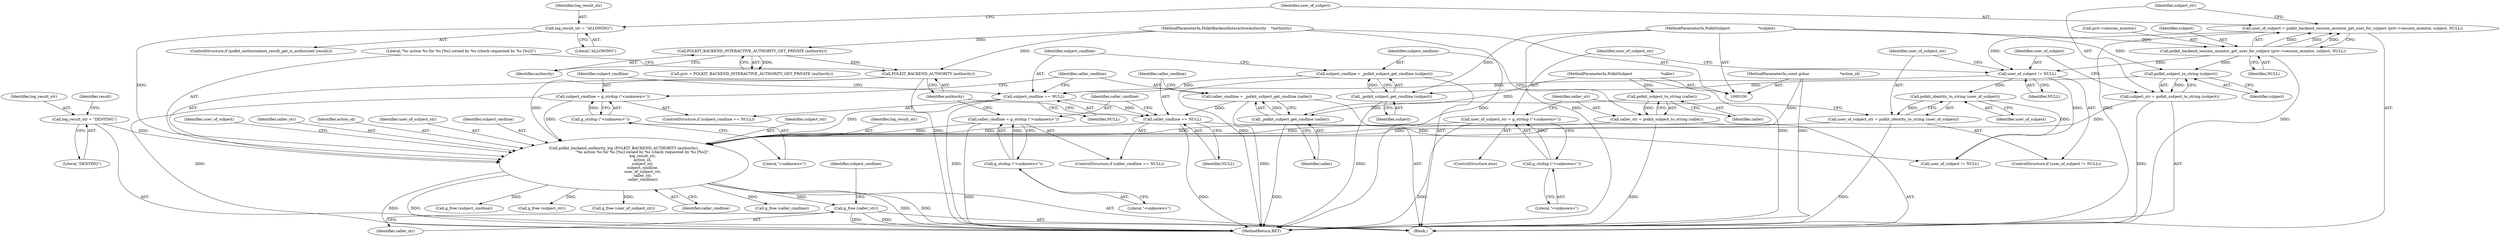 digraph "0_polkit_bc7ffad53643a9c80231fc41f5582d6a8931c32c@API" {
"1000202" [label="(Call,g_free (caller_str))"];
"1000181" [label="(Call,polkit_backend_authority_log (POLKIT_BACKEND_AUTHORITY (authority),\n                                \"%s action %s for %s [%s] owned by %s (check requested by %s [%s])\",\n                                log_result_str,\n                                action_id,\n                                subject_str,\n                                subject_cmdline,\n                                user_of_subject_str,\n                                caller_str,\n                                caller_cmdline))"];
"1000182" [label="(Call,POLKIT_BACKEND_AUTHORITY (authority))"];
"1000117" [label="(Call,POLKIT_BACKEND_INTERACTIVE_AUTHORITY_GET_PRIVATE (authority))"];
"1000101" [label="(MethodParameterIn,PolkitBackendInteractiveAuthority    *authority)"];
"1000125" [label="(Call,log_result_str = \"ALLOWING\")"];
"1000119" [label="(Call,log_result_str = \"DENYING\")"];
"1000102" [label="(MethodParameterIn,const gchar                          *action_id)"];
"1000136" [label="(Call,subject_str = polkit_subject_to_string (subject))"];
"1000138" [label="(Call,polkit_subject_to_string (subject))"];
"1000130" [label="(Call,polkit_backend_session_monitor_get_user_for_subject (priv->session_monitor, subject, NULL))"];
"1000103" [label="(MethodParameterIn,PolkitSubject                        *subject)"];
"1000165" [label="(Call,subject_cmdline = g_strdup (\"<unknown>\"))"];
"1000167" [label="(Call,g_strdup (\"<unknown>\"))"];
"1000162" [label="(Call,subject_cmdline == NULL)"];
"1000157" [label="(Call,subject_cmdline = _polkit_subject_get_cmdline (subject))"];
"1000159" [label="(Call,_polkit_subject_get_cmdline (subject))"];
"1000141" [label="(Call,user_of_subject != NULL)"];
"1000128" [label="(Call,user_of_subject = polkit_backend_session_monitor_get_user_for_subject (priv->session_monitor, subject, NULL))"];
"1000144" [label="(Call,user_of_subject_str = polkit_identity_to_string (user_of_subject))"];
"1000146" [label="(Call,polkit_identity_to_string (user_of_subject))"];
"1000149" [label="(Call,user_of_subject_str = g_strdup (\"<unknown>\"))"];
"1000151" [label="(Call,g_strdup (\"<unknown>\"))"];
"1000153" [label="(Call,caller_str = polkit_subject_to_string (caller))"];
"1000155" [label="(Call,polkit_subject_to_string (caller))"];
"1000104" [label="(MethodParameterIn,PolkitSubject                        *caller)"];
"1000177" [label="(Call,caller_cmdline = g_strdup (\"<unknown>\"))"];
"1000179" [label="(Call,g_strdup (\"<unknown>\"))"];
"1000174" [label="(Call,caller_cmdline == NULL)"];
"1000169" [label="(Call,caller_cmdline = _polkit_subject_get_cmdline (caller))"];
"1000171" [label="(Call,_polkit_subject_get_cmdline (caller))"];
"1000167" [label="(Call,g_strdup (\"<unknown>\"))"];
"1000183" [label="(Identifier,authority)"];
"1000173" [label="(ControlStructure,if (caller_cmdline == NULL))"];
"1000179" [label="(Call,g_strdup (\"<unknown>\"))"];
"1000168" [label="(Literal,\"<unknown>\")"];
"1000169" [label="(Call,caller_cmdline = _polkit_subject_get_cmdline (caller))"];
"1000137" [label="(Identifier,subject_str)"];
"1000159" [label="(Call,_polkit_subject_get_cmdline (subject))"];
"1000141" [label="(Call,user_of_subject != NULL)"];
"1000143" [label="(Identifier,NULL)"];
"1000191" [label="(Identifier,caller_cmdline)"];
"1000150" [label="(Identifier,user_of_subject_str)"];
"1000156" [label="(Identifier,caller)"];
"1000101" [label="(MethodParameterIn,PolkitBackendInteractiveAuthority    *authority)"];
"1000140" [label="(ControlStructure,if (user_of_subject != NULL))"];
"1000130" [label="(Call,polkit_backend_session_monitor_get_user_for_subject (priv->session_monitor, subject, NULL))"];
"1000162" [label="(Call,subject_cmdline == NULL)"];
"1000206" [label="(Call,g_free (caller_cmdline))"];
"1000187" [label="(Identifier,subject_str)"];
"1000185" [label="(Identifier,log_result_str)"];
"1000157" [label="(Call,subject_cmdline = _polkit_subject_get_cmdline (subject))"];
"1000139" [label="(Identifier,subject)"];
"1000147" [label="(Identifier,user_of_subject)"];
"1000144" [label="(Call,user_of_subject_str = polkit_identity_to_string (user_of_subject))"];
"1000178" [label="(Identifier,caller_cmdline)"];
"1000129" [label="(Identifier,user_of_subject)"];
"1000193" [label="(Call,user_of_subject != NULL)"];
"1000131" [label="(Call,priv->session_monitor)"];
"1000117" [label="(Call,POLKIT_BACKEND_INTERACTIVE_AUTHORITY_GET_PRIVATE (authority))"];
"1000120" [label="(Identifier,log_result_str)"];
"1000175" [label="(Identifier,caller_cmdline)"];
"1000106" [label="(Block,)"];
"1000194" [label="(Identifier,user_of_subject)"];
"1000171" [label="(Call,_polkit_subject_get_cmdline (caller))"];
"1000163" [label="(Identifier,subject_cmdline)"];
"1000190" [label="(Identifier,caller_str)"];
"1000181" [label="(Call,polkit_backend_authority_log (POLKIT_BACKEND_AUTHORITY (authority),\n                                \"%s action %s for %s [%s] owned by %s (check requested by %s [%s])\",\n                                log_result_str,\n                                action_id,\n                                subject_str,\n                                subject_cmdline,\n                                user_of_subject_str,\n                                caller_str,\n                                caller_cmdline))"];
"1000134" [label="(Identifier,subject)"];
"1000128" [label="(Call,user_of_subject = polkit_backend_session_monitor_get_user_for_subject (priv->session_monitor, subject, NULL))"];
"1000126" [label="(Identifier,log_result_str)"];
"1000202" [label="(Call,g_free (caller_str))"];
"1000186" [label="(Identifier,action_id)"];
"1000119" [label="(Call,log_result_str = \"DENYING\")"];
"1000148" [label="(ControlStructure,else)"];
"1000208" [label="(MethodReturn,RET)"];
"1000138" [label="(Call,polkit_subject_to_string (subject))"];
"1000145" [label="(Identifier,user_of_subject_str)"];
"1000103" [label="(MethodParameterIn,PolkitSubject                        *subject)"];
"1000151" [label="(Call,g_strdup (\"<unknown>\"))"];
"1000102" [label="(MethodParameterIn,const gchar                          *action_id)"];
"1000189" [label="(Identifier,user_of_subject_str)"];
"1000118" [label="(Identifier,authority)"];
"1000136" [label="(Call,subject_str = polkit_subject_to_string (subject))"];
"1000166" [label="(Identifier,subject_cmdline)"];
"1000135" [label="(Identifier,NULL)"];
"1000154" [label="(Identifier,caller_str)"];
"1000177" [label="(Call,caller_cmdline = g_strdup (\"<unknown>\"))"];
"1000122" [label="(ControlStructure,if (polkit_authorization_result_get_is_authorized (result)))"];
"1000170" [label="(Identifier,caller_cmdline)"];
"1000164" [label="(Identifier,NULL)"];
"1000180" [label="(Literal,\"<unknown>\")"];
"1000146" [label="(Call,polkit_identity_to_string (user_of_subject))"];
"1000205" [label="(Identifier,subject_cmdline)"];
"1000161" [label="(ControlStructure,if (subject_cmdline == NULL))"];
"1000204" [label="(Call,g_free (subject_cmdline))"];
"1000104" [label="(MethodParameterIn,PolkitSubject                        *caller)"];
"1000203" [label="(Identifier,caller_str)"];
"1000172" [label="(Identifier,caller)"];
"1000155" [label="(Call,polkit_subject_to_string (caller))"];
"1000153" [label="(Call,caller_str = polkit_subject_to_string (caller))"];
"1000152" [label="(Literal,\"<unknown>\")"];
"1000198" [label="(Call,g_free (subject_str))"];
"1000174" [label="(Call,caller_cmdline == NULL)"];
"1000125" [label="(Call,log_result_str = \"ALLOWING\")"];
"1000115" [label="(Call,priv = POLKIT_BACKEND_INTERACTIVE_AUTHORITY_GET_PRIVATE (authority))"];
"1000121" [label="(Literal,\"DENYING\")"];
"1000160" [label="(Identifier,subject)"];
"1000176" [label="(Identifier,NULL)"];
"1000127" [label="(Literal,\"ALLOWING\")"];
"1000165" [label="(Call,subject_cmdline = g_strdup (\"<unknown>\"))"];
"1000188" [label="(Identifier,subject_cmdline)"];
"1000158" [label="(Identifier,subject_cmdline)"];
"1000200" [label="(Call,g_free (user_of_subject_str))"];
"1000149" [label="(Call,user_of_subject_str = g_strdup (\"<unknown>\"))"];
"1000142" [label="(Identifier,user_of_subject)"];
"1000182" [label="(Call,POLKIT_BACKEND_AUTHORITY (authority))"];
"1000124" [label="(Identifier,result)"];
"1000184" [label="(Literal,\"%s action %s for %s [%s] owned by %s (check requested by %s [%s])\")"];
"1000202" -> "1000106"  [label="AST: "];
"1000202" -> "1000203"  [label="CFG: "];
"1000203" -> "1000202"  [label="AST: "];
"1000205" -> "1000202"  [label="CFG: "];
"1000202" -> "1000208"  [label="DDG: "];
"1000202" -> "1000208"  [label="DDG: "];
"1000181" -> "1000202"  [label="DDG: "];
"1000181" -> "1000106"  [label="AST: "];
"1000181" -> "1000191"  [label="CFG: "];
"1000182" -> "1000181"  [label="AST: "];
"1000184" -> "1000181"  [label="AST: "];
"1000185" -> "1000181"  [label="AST: "];
"1000186" -> "1000181"  [label="AST: "];
"1000187" -> "1000181"  [label="AST: "];
"1000188" -> "1000181"  [label="AST: "];
"1000189" -> "1000181"  [label="AST: "];
"1000190" -> "1000181"  [label="AST: "];
"1000191" -> "1000181"  [label="AST: "];
"1000194" -> "1000181"  [label="CFG: "];
"1000181" -> "1000208"  [label="DDG: "];
"1000181" -> "1000208"  [label="DDG: "];
"1000181" -> "1000208"  [label="DDG: "];
"1000181" -> "1000208"  [label="DDG: "];
"1000182" -> "1000181"  [label="DDG: "];
"1000125" -> "1000181"  [label="DDG: "];
"1000119" -> "1000181"  [label="DDG: "];
"1000102" -> "1000181"  [label="DDG: "];
"1000136" -> "1000181"  [label="DDG: "];
"1000165" -> "1000181"  [label="DDG: "];
"1000162" -> "1000181"  [label="DDG: "];
"1000144" -> "1000181"  [label="DDG: "];
"1000149" -> "1000181"  [label="DDG: "];
"1000153" -> "1000181"  [label="DDG: "];
"1000177" -> "1000181"  [label="DDG: "];
"1000174" -> "1000181"  [label="DDG: "];
"1000181" -> "1000198"  [label="DDG: "];
"1000181" -> "1000200"  [label="DDG: "];
"1000181" -> "1000204"  [label="DDG: "];
"1000181" -> "1000206"  [label="DDG: "];
"1000182" -> "1000183"  [label="CFG: "];
"1000183" -> "1000182"  [label="AST: "];
"1000184" -> "1000182"  [label="CFG: "];
"1000182" -> "1000208"  [label="DDG: "];
"1000117" -> "1000182"  [label="DDG: "];
"1000101" -> "1000182"  [label="DDG: "];
"1000117" -> "1000115"  [label="AST: "];
"1000117" -> "1000118"  [label="CFG: "];
"1000118" -> "1000117"  [label="AST: "];
"1000115" -> "1000117"  [label="CFG: "];
"1000117" -> "1000115"  [label="DDG: "];
"1000101" -> "1000117"  [label="DDG: "];
"1000101" -> "1000100"  [label="AST: "];
"1000101" -> "1000208"  [label="DDG: "];
"1000125" -> "1000122"  [label="AST: "];
"1000125" -> "1000127"  [label="CFG: "];
"1000126" -> "1000125"  [label="AST: "];
"1000127" -> "1000125"  [label="AST: "];
"1000129" -> "1000125"  [label="CFG: "];
"1000119" -> "1000106"  [label="AST: "];
"1000119" -> "1000121"  [label="CFG: "];
"1000120" -> "1000119"  [label="AST: "];
"1000121" -> "1000119"  [label="AST: "];
"1000124" -> "1000119"  [label="CFG: "];
"1000102" -> "1000100"  [label="AST: "];
"1000102" -> "1000208"  [label="DDG: "];
"1000136" -> "1000106"  [label="AST: "];
"1000136" -> "1000138"  [label="CFG: "];
"1000137" -> "1000136"  [label="AST: "];
"1000138" -> "1000136"  [label="AST: "];
"1000142" -> "1000136"  [label="CFG: "];
"1000136" -> "1000208"  [label="DDG: "];
"1000138" -> "1000136"  [label="DDG: "];
"1000138" -> "1000139"  [label="CFG: "];
"1000139" -> "1000138"  [label="AST: "];
"1000130" -> "1000138"  [label="DDG: "];
"1000103" -> "1000138"  [label="DDG: "];
"1000138" -> "1000159"  [label="DDG: "];
"1000130" -> "1000128"  [label="AST: "];
"1000130" -> "1000135"  [label="CFG: "];
"1000131" -> "1000130"  [label="AST: "];
"1000134" -> "1000130"  [label="AST: "];
"1000135" -> "1000130"  [label="AST: "];
"1000128" -> "1000130"  [label="CFG: "];
"1000130" -> "1000208"  [label="DDG: "];
"1000130" -> "1000128"  [label="DDG: "];
"1000130" -> "1000128"  [label="DDG: "];
"1000130" -> "1000128"  [label="DDG: "];
"1000103" -> "1000130"  [label="DDG: "];
"1000130" -> "1000141"  [label="DDG: "];
"1000103" -> "1000100"  [label="AST: "];
"1000103" -> "1000208"  [label="DDG: "];
"1000103" -> "1000159"  [label="DDG: "];
"1000165" -> "1000161"  [label="AST: "];
"1000165" -> "1000167"  [label="CFG: "];
"1000166" -> "1000165"  [label="AST: "];
"1000167" -> "1000165"  [label="AST: "];
"1000170" -> "1000165"  [label="CFG: "];
"1000165" -> "1000208"  [label="DDG: "];
"1000167" -> "1000165"  [label="DDG: "];
"1000167" -> "1000168"  [label="CFG: "];
"1000168" -> "1000167"  [label="AST: "];
"1000162" -> "1000161"  [label="AST: "];
"1000162" -> "1000164"  [label="CFG: "];
"1000163" -> "1000162"  [label="AST: "];
"1000164" -> "1000162"  [label="AST: "];
"1000166" -> "1000162"  [label="CFG: "];
"1000170" -> "1000162"  [label="CFG: "];
"1000162" -> "1000208"  [label="DDG: "];
"1000157" -> "1000162"  [label="DDG: "];
"1000141" -> "1000162"  [label="DDG: "];
"1000162" -> "1000174"  [label="DDG: "];
"1000157" -> "1000106"  [label="AST: "];
"1000157" -> "1000159"  [label="CFG: "];
"1000158" -> "1000157"  [label="AST: "];
"1000159" -> "1000157"  [label="AST: "];
"1000163" -> "1000157"  [label="CFG: "];
"1000157" -> "1000208"  [label="DDG: "];
"1000159" -> "1000157"  [label="DDG: "];
"1000159" -> "1000160"  [label="CFG: "];
"1000160" -> "1000159"  [label="AST: "];
"1000159" -> "1000208"  [label="DDG: "];
"1000141" -> "1000140"  [label="AST: "];
"1000141" -> "1000143"  [label="CFG: "];
"1000142" -> "1000141"  [label="AST: "];
"1000143" -> "1000141"  [label="AST: "];
"1000145" -> "1000141"  [label="CFG: "];
"1000150" -> "1000141"  [label="CFG: "];
"1000128" -> "1000141"  [label="DDG: "];
"1000141" -> "1000146"  [label="DDG: "];
"1000141" -> "1000193"  [label="DDG: "];
"1000128" -> "1000106"  [label="AST: "];
"1000129" -> "1000128"  [label="AST: "];
"1000137" -> "1000128"  [label="CFG: "];
"1000128" -> "1000208"  [label="DDG: "];
"1000144" -> "1000140"  [label="AST: "];
"1000144" -> "1000146"  [label="CFG: "];
"1000145" -> "1000144"  [label="AST: "];
"1000146" -> "1000144"  [label="AST: "];
"1000154" -> "1000144"  [label="CFG: "];
"1000144" -> "1000208"  [label="DDG: "];
"1000146" -> "1000144"  [label="DDG: "];
"1000146" -> "1000147"  [label="CFG: "];
"1000147" -> "1000146"  [label="AST: "];
"1000146" -> "1000193"  [label="DDG: "];
"1000149" -> "1000148"  [label="AST: "];
"1000149" -> "1000151"  [label="CFG: "];
"1000150" -> "1000149"  [label="AST: "];
"1000151" -> "1000149"  [label="AST: "];
"1000154" -> "1000149"  [label="CFG: "];
"1000149" -> "1000208"  [label="DDG: "];
"1000151" -> "1000149"  [label="DDG: "];
"1000151" -> "1000152"  [label="CFG: "];
"1000152" -> "1000151"  [label="AST: "];
"1000153" -> "1000106"  [label="AST: "];
"1000153" -> "1000155"  [label="CFG: "];
"1000154" -> "1000153"  [label="AST: "];
"1000155" -> "1000153"  [label="AST: "];
"1000158" -> "1000153"  [label="CFG: "];
"1000153" -> "1000208"  [label="DDG: "];
"1000155" -> "1000153"  [label="DDG: "];
"1000155" -> "1000156"  [label="CFG: "];
"1000156" -> "1000155"  [label="AST: "];
"1000104" -> "1000155"  [label="DDG: "];
"1000155" -> "1000171"  [label="DDG: "];
"1000104" -> "1000100"  [label="AST: "];
"1000104" -> "1000208"  [label="DDG: "];
"1000104" -> "1000171"  [label="DDG: "];
"1000177" -> "1000173"  [label="AST: "];
"1000177" -> "1000179"  [label="CFG: "];
"1000178" -> "1000177"  [label="AST: "];
"1000179" -> "1000177"  [label="AST: "];
"1000183" -> "1000177"  [label="CFG: "];
"1000177" -> "1000208"  [label="DDG: "];
"1000179" -> "1000177"  [label="DDG: "];
"1000179" -> "1000180"  [label="CFG: "];
"1000180" -> "1000179"  [label="AST: "];
"1000174" -> "1000173"  [label="AST: "];
"1000174" -> "1000176"  [label="CFG: "];
"1000175" -> "1000174"  [label="AST: "];
"1000176" -> "1000174"  [label="AST: "];
"1000178" -> "1000174"  [label="CFG: "];
"1000183" -> "1000174"  [label="CFG: "];
"1000174" -> "1000208"  [label="DDG: "];
"1000169" -> "1000174"  [label="DDG: "];
"1000174" -> "1000193"  [label="DDG: "];
"1000169" -> "1000106"  [label="AST: "];
"1000169" -> "1000171"  [label="CFG: "];
"1000170" -> "1000169"  [label="AST: "];
"1000171" -> "1000169"  [label="AST: "];
"1000175" -> "1000169"  [label="CFG: "];
"1000169" -> "1000208"  [label="DDG: "];
"1000171" -> "1000169"  [label="DDG: "];
"1000171" -> "1000172"  [label="CFG: "];
"1000172" -> "1000171"  [label="AST: "];
"1000171" -> "1000208"  [label="DDG: "];
}
